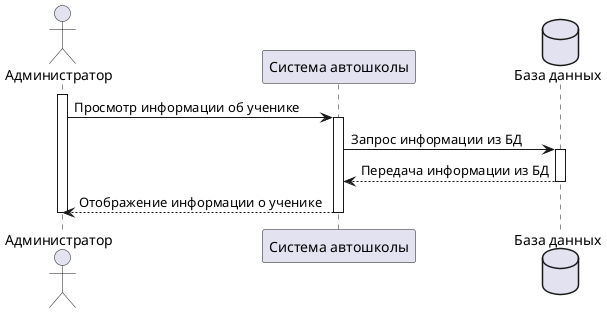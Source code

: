 @startuml
actor Администратор
participant "Система автошколы" as system
database "База данных" as database
activate Администратор
Администратор -> system: Просмотр информации об ученике
activate system
system -> database: Запрос информации из БД
activate database
database --> system: Передача информации из БД
deactivate database
system --> Администратор: Отображение информации о ученике
deactivate system
deactivate Администратор
@enduml
